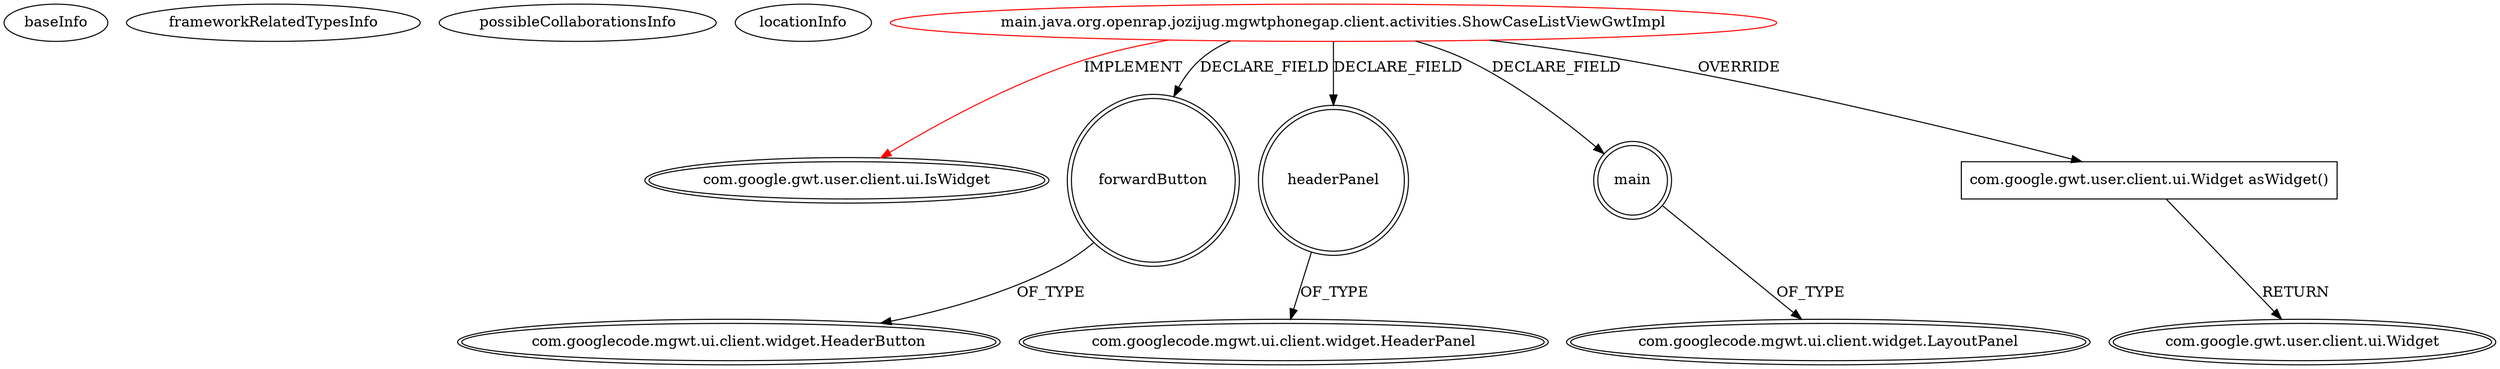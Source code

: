 digraph {
baseInfo[graphId=4374,category="extension_graph",isAnonymous=false,possibleRelation=false]
frameworkRelatedTypesInfo[0="com.google.gwt.user.client.ui.IsWidget"]
possibleCollaborationsInfo[]
locationInfo[projectName="rjdkolb-jozijug_phonegapdemo",filePath="/rjdkolb-jozijug_phonegapdemo/jozijug_phonegapdemo-master/src/main/java/org/openrap/jozijug/mgwtphonegap/client/activities/ShowCaseListViewGwtImpl.java",contextSignature="ShowCaseListViewGwtImpl",graphId="4374"]
0[label="main.java.org.openrap.jozijug.mgwtphonegap.client.activities.ShowCaseListViewGwtImpl",vertexType="ROOT_CLIENT_CLASS_DECLARATION",isFrameworkType=false,color=red]
1[label="com.google.gwt.user.client.ui.IsWidget",vertexType="FRAMEWORK_INTERFACE_TYPE",isFrameworkType=true,peripheries=2]
2[label="forwardButton",vertexType="FIELD_DECLARATION",isFrameworkType=true,peripheries=2,shape=circle]
3[label="com.googlecode.mgwt.ui.client.widget.HeaderButton",vertexType="FRAMEWORK_CLASS_TYPE",isFrameworkType=true,peripheries=2]
4[label="headerPanel",vertexType="FIELD_DECLARATION",isFrameworkType=true,peripheries=2,shape=circle]
5[label="com.googlecode.mgwt.ui.client.widget.HeaderPanel",vertexType="FRAMEWORK_CLASS_TYPE",isFrameworkType=true,peripheries=2]
6[label="main",vertexType="FIELD_DECLARATION",isFrameworkType=true,peripheries=2,shape=circle]
7[label="com.googlecode.mgwt.ui.client.widget.LayoutPanel",vertexType="FRAMEWORK_CLASS_TYPE",isFrameworkType=true,peripheries=2]
8[label="com.google.gwt.user.client.ui.Widget asWidget()",vertexType="OVERRIDING_METHOD_DECLARATION",isFrameworkType=false,shape=box]
9[label="com.google.gwt.user.client.ui.Widget",vertexType="FRAMEWORK_CLASS_TYPE",isFrameworkType=true,peripheries=2]
0->1[label="IMPLEMENT",color=red]
0->2[label="DECLARE_FIELD"]
2->3[label="OF_TYPE"]
0->4[label="DECLARE_FIELD"]
4->5[label="OF_TYPE"]
0->6[label="DECLARE_FIELD"]
6->7[label="OF_TYPE"]
0->8[label="OVERRIDE"]
8->9[label="RETURN"]
}
